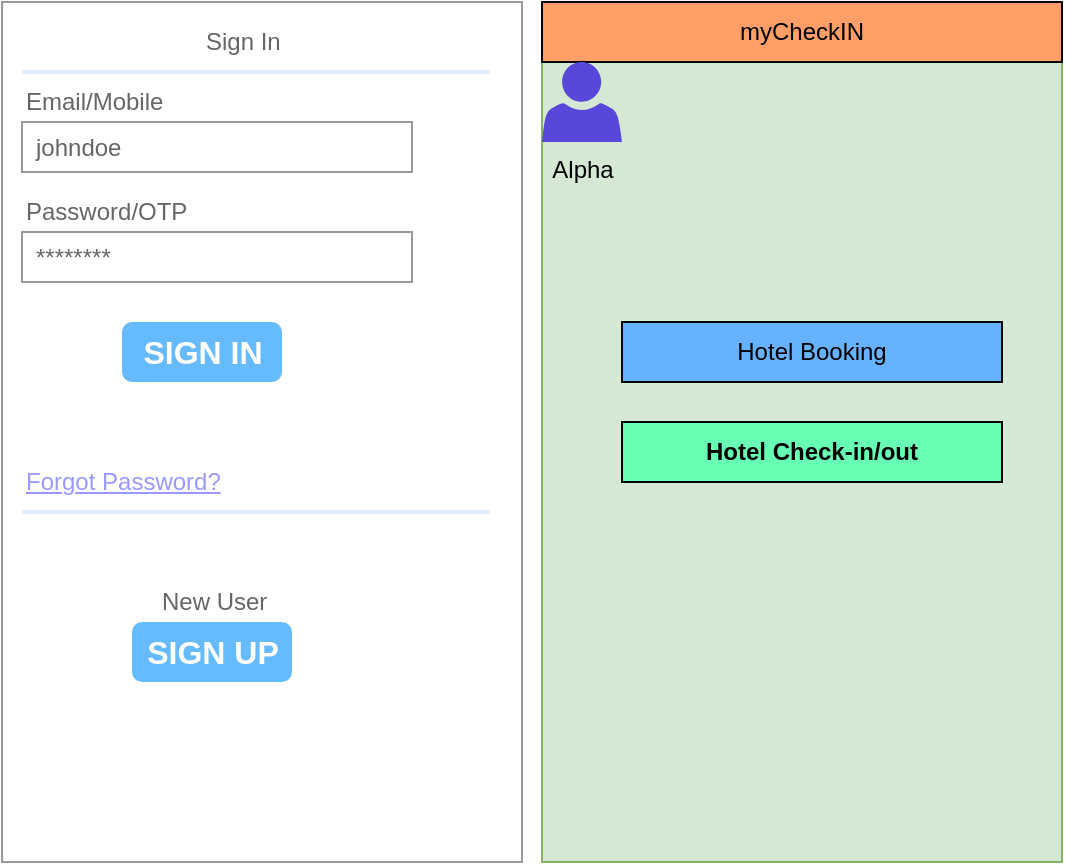 <mxfile version="13.1.3" type="github">
  <diagram id="Yo4TZuCMhsErlBjuieb4" name="Page-1">
    <mxGraphModel dx="1038" dy="580" grid="1" gridSize="10" guides="1" tooltips="1" connect="1" arrows="1" fold="1" page="1" pageScale="1" pageWidth="850" pageHeight="1100" math="0" shadow="0">
      <root>
        <mxCell id="0" />
        <mxCell id="1" parent="0" />
        <mxCell id="akuTB8zVjHh5ghXgGlLI-20" value="" style="strokeWidth=1;shadow=0;dashed=0;align=center;html=1;shape=mxgraph.mockup.forms.rrect;rSize=0;strokeColor=#999999;fillColor=#ffffff;" parent="1" vertex="1">
          <mxGeometry x="10" y="160" width="260" height="430" as="geometry" />
        </mxCell>
        <mxCell id="akuTB8zVjHh5ghXgGlLI-21" value="Sign In" style="strokeWidth=1;shadow=0;dashed=0;align=center;html=1;shape=mxgraph.mockup.forms.anchor;fontSize=12;fontColor=#666666;align=left;resizeWidth=1;spacingLeft=0;" parent="akuTB8zVjHh5ghXgGlLI-20" vertex="1">
          <mxGeometry width="40" height="20" relative="1" as="geometry">
            <mxPoint x="100" y="10" as="offset" />
          </mxGeometry>
        </mxCell>
        <mxCell id="akuTB8zVjHh5ghXgGlLI-22" value="" style="shape=line;strokeColor=#ddeeff;strokeWidth=2;html=1;resizeWidth=1;" parent="akuTB8zVjHh5ghXgGlLI-20" vertex="1">
          <mxGeometry width="234" height="10" relative="1" as="geometry">
            <mxPoint x="10" y="30" as="offset" />
          </mxGeometry>
        </mxCell>
        <mxCell id="akuTB8zVjHh5ghXgGlLI-23" value="Email/Mobile" style="strokeWidth=1;shadow=0;dashed=0;align=center;html=1;shape=mxgraph.mockup.forms.anchor;fontSize=12;fontColor=#666666;align=left;resizeWidth=1;spacingLeft=0;" parent="akuTB8zVjHh5ghXgGlLI-20" vertex="1">
          <mxGeometry width="130" height="20" relative="1" as="geometry">
            <mxPoint x="10" y="40" as="offset" />
          </mxGeometry>
        </mxCell>
        <mxCell id="akuTB8zVjHh5ghXgGlLI-24" value="johndoe" style="strokeWidth=1;shadow=0;dashed=0;align=center;html=1;shape=mxgraph.mockup.forms.rrect;rSize=0;strokeColor=#999999;fontColor=#666666;align=left;spacingLeft=5;resizeWidth=1;" parent="akuTB8zVjHh5ghXgGlLI-20" vertex="1">
          <mxGeometry width="195" height="25" relative="1" as="geometry">
            <mxPoint x="10" y="60" as="offset" />
          </mxGeometry>
        </mxCell>
        <mxCell id="akuTB8zVjHh5ghXgGlLI-25" value="Password/OTP" style="strokeWidth=1;shadow=0;dashed=0;align=center;html=1;shape=mxgraph.mockup.forms.anchor;fontSize=12;fontColor=#666666;align=left;resizeWidth=1;spacingLeft=0;" parent="akuTB8zVjHh5ghXgGlLI-20" vertex="1">
          <mxGeometry width="130" height="20" relative="1" as="geometry">
            <mxPoint x="10" y="95" as="offset" />
          </mxGeometry>
        </mxCell>
        <mxCell id="akuTB8zVjHh5ghXgGlLI-26" value="********" style="strokeWidth=1;shadow=0;dashed=0;align=center;html=1;shape=mxgraph.mockup.forms.rrect;rSize=0;strokeColor=#999999;fontColor=#666666;align=left;spacingLeft=5;resizeWidth=1;" parent="akuTB8zVjHh5ghXgGlLI-20" vertex="1">
          <mxGeometry width="195" height="25" relative="1" as="geometry">
            <mxPoint x="10" y="115" as="offset" />
          </mxGeometry>
        </mxCell>
        <mxCell id="akuTB8zVjHh5ghXgGlLI-27" value="SIGN IN" style="strokeWidth=1;shadow=0;dashed=0;align=center;html=1;shape=mxgraph.mockup.forms.rrect;rSize=5;strokeColor=none;fontColor=#ffffff;fillColor=#66bbff;fontSize=16;fontStyle=1;" parent="akuTB8zVjHh5ghXgGlLI-20" vertex="1">
          <mxGeometry y="1" width="80" height="30" relative="1" as="geometry">
            <mxPoint x="60" y="-270" as="offset" />
          </mxGeometry>
        </mxCell>
        <mxCell id="akuTB8zVjHh5ghXgGlLI-28" value="Forgot Password?" style="strokeWidth=1;shadow=0;dashed=0;align=center;html=1;shape=mxgraph.mockup.forms.anchor;fontSize=12;fontColor=#9999ff;align=left;spacingLeft=0;fontStyle=4;resizeWidth=1;" parent="akuTB8zVjHh5ghXgGlLI-20" vertex="1">
          <mxGeometry y="1" width="195" height="20" relative="1" as="geometry">
            <mxPoint x="10" y="-200" as="offset" />
          </mxGeometry>
        </mxCell>
        <mxCell id="akuTB8zVjHh5ghXgGlLI-29" value="" style="shape=line;strokeColor=#ddeeff;strokeWidth=2;html=1;resizeWidth=1;" parent="akuTB8zVjHh5ghXgGlLI-20" vertex="1">
          <mxGeometry y="1" width="234" height="10" relative="1" as="geometry">
            <mxPoint x="10" y="-180" as="offset" />
          </mxGeometry>
        </mxCell>
        <mxCell id="akuTB8zVjHh5ghXgGlLI-30" value="New User" style="strokeWidth=1;shadow=0;dashed=0;align=center;html=1;shape=mxgraph.mockup.forms.anchor;fontSize=12;fontColor=#666666;align=left;spacingLeft=0;resizeWidth=1;" parent="akuTB8zVjHh5ghXgGlLI-20" vertex="1">
          <mxGeometry y="1" width="60" height="20" relative="1" as="geometry">
            <mxPoint x="78" y="-140" as="offset" />
          </mxGeometry>
        </mxCell>
        <mxCell id="akuTB8zVjHh5ghXgGlLI-31" value="SIGN UP" style="strokeWidth=1;shadow=0;dashed=0;align=center;html=1;shape=mxgraph.mockup.forms.rrect;rSize=5;strokeColor=none;fontColor=#ffffff;fillColor=#66bbff;fontSize=16;fontStyle=1;" parent="akuTB8zVjHh5ghXgGlLI-20" vertex="1">
          <mxGeometry y="1" width="80" height="30" relative="1" as="geometry">
            <mxPoint x="65" y="-120" as="offset" />
          </mxGeometry>
        </mxCell>
        <mxCell id="7dpxfP3JU4XqP4UfDJi9-1" value="" style="strokeWidth=1;shadow=0;dashed=0;align=center;html=1;shape=mxgraph.mockup.forms.rrect;rSize=0;strokeColor=#82b366;fillColor=#d5e8d4;" vertex="1" parent="1">
          <mxGeometry x="280" y="160" width="260" height="430" as="geometry" />
        </mxCell>
        <mxCell id="7dpxfP3JU4XqP4UfDJi9-6" value="" style="strokeWidth=1;shadow=0;dashed=0;align=center;html=1;shape=mxgraph.mockup.forms.anchor;fontSize=12;fontColor=#666666;align=left;resizeWidth=1;spacingLeft=0;" vertex="1" parent="7dpxfP3JU4XqP4UfDJi9-1">
          <mxGeometry width="130" height="20" relative="1" as="geometry">
            <mxPoint x="10" y="95" as="offset" />
          </mxGeometry>
        </mxCell>
        <mxCell id="7dpxfP3JU4XqP4UfDJi9-19" value="Hotel Booking" style="rounded=0;whiteSpace=wrap;html=1;fillColor=#66B2FF;" vertex="1" parent="7dpxfP3JU4XqP4UfDJi9-1">
          <mxGeometry x="40" y="160" width="190" height="30" as="geometry" />
        </mxCell>
        <mxCell id="7dpxfP3JU4XqP4UfDJi9-21" value="myCheckIN" style="rounded=0;whiteSpace=wrap;html=1;fillColor=#FF9E66;" vertex="1" parent="7dpxfP3JU4XqP4UfDJi9-1">
          <mxGeometry width="260" height="30" as="geometry" />
        </mxCell>
        <mxCell id="7dpxfP3JU4XqP4UfDJi9-23" value="Alpha" style="pointerEvents=1;shadow=0;dashed=0;html=1;strokeColor=none;labelPosition=center;verticalLabelPosition=bottom;verticalAlign=top;outlineConnect=0;align=center;shape=mxgraph.office.users.user;fillColor=#5748DA;" vertex="1" parent="7dpxfP3JU4XqP4UfDJi9-1">
          <mxGeometry y="30" width="40" height="40" as="geometry" />
        </mxCell>
        <mxCell id="7dpxfP3JU4XqP4UfDJi9-20" value="&lt;b&gt;Hotel Check-in/out&lt;/b&gt;" style="rounded=0;whiteSpace=wrap;html=1;fillColor=#66FFB3;" vertex="1" parent="1">
          <mxGeometry x="320" y="370" width="190" height="30" as="geometry" />
        </mxCell>
      </root>
    </mxGraphModel>
  </diagram>
</mxfile>
